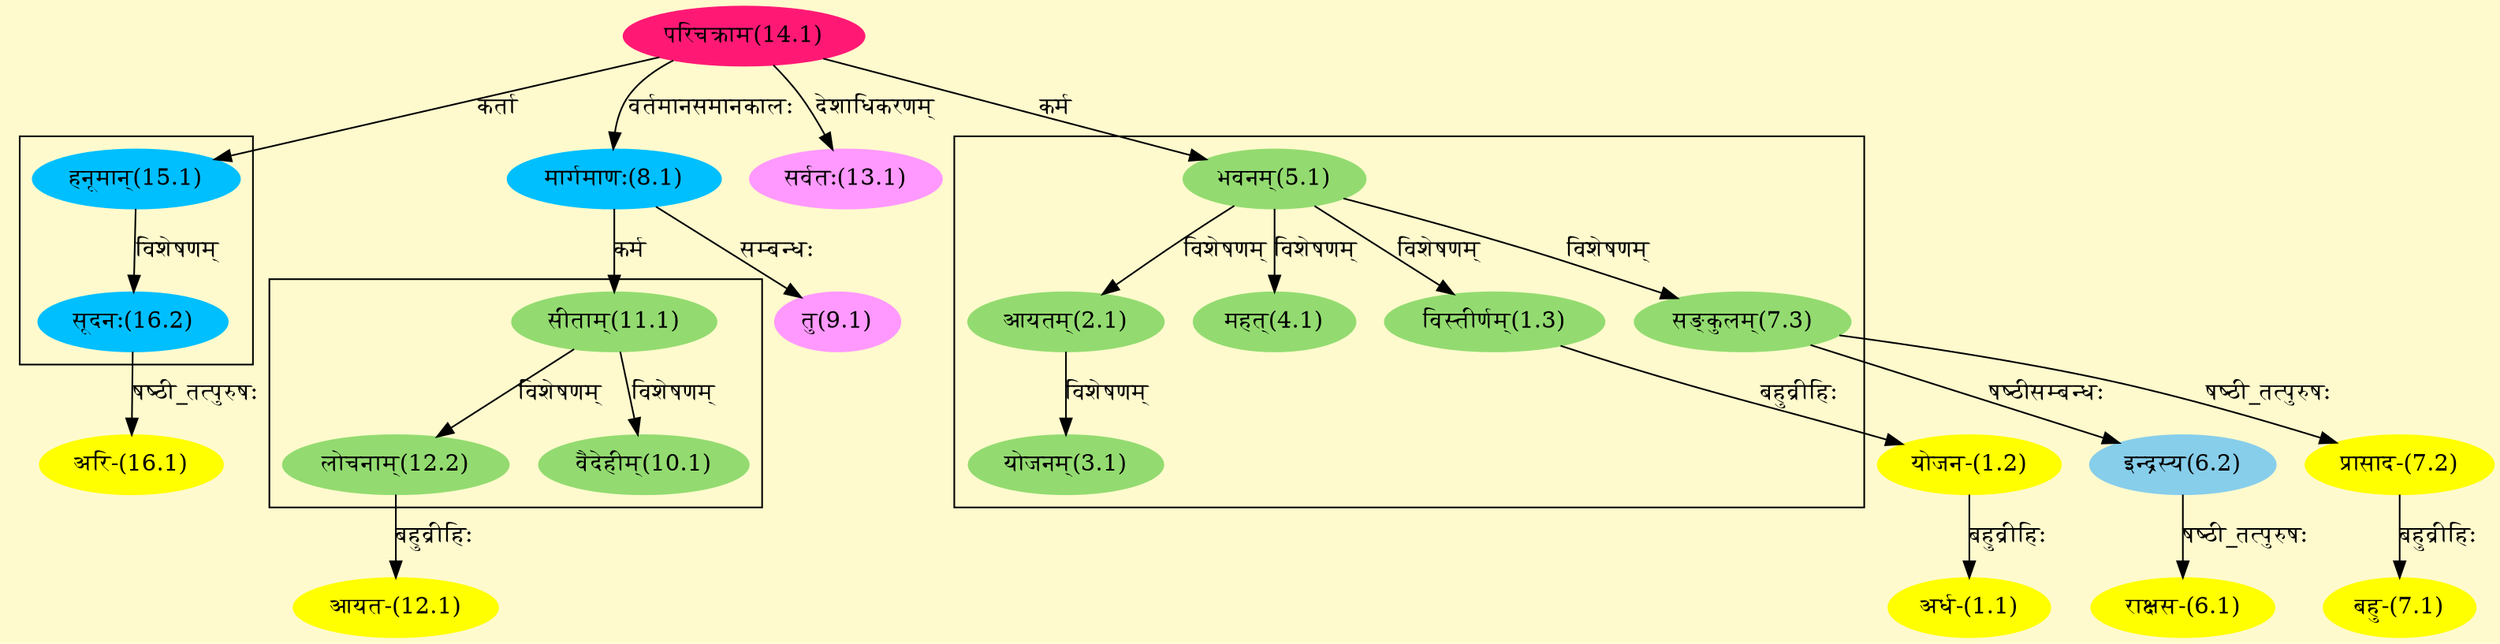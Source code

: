 digraph G{
rankdir=BT;
 compound=true;
 bgcolor="lemonchiffon1";

subgraph cluster_1{
Node1_3 [style=filled, color="#93DB70" label = "विस्तीर्णम्(1.3)"]
Node5_1 [style=filled, color="#93DB70" label = "भवनम्(5.1)"]
Node2_1 [style=filled, color="#93DB70" label = "आयतम्(2.1)"]
Node3_1 [style=filled, color="#93DB70" label = "योजनम्(3.1)"]
Node4_1 [style=filled, color="#93DB70" label = "महत्(4.1)"]
Node7_3 [style=filled, color="#93DB70" label = "सङ्कुलम्(7.3)"]

}

subgraph cluster_2{
Node10_1 [style=filled, color="#93DB70" label = "वैदेहीम्(10.1)"]
Node11_1 [style=filled, color="#93DB70" label = "सीताम्(11.1)"]
Node12_2 [style=filled, color="#93DB70" label = "लोचनाम्(12.2)"]

}

subgraph cluster_3{
Node16_2 [style=filled, color="#00BFFF" label = "सूदनः(16.2)"]
Node15_1 [style=filled, color="#00BFFF" label = "हनूमान्(15.1)"]

}
Node1_1 [style=filled, color="#FFFF00" label = "अर्ध-(1.1)"]
Node1_2 [style=filled, color="#FFFF00" label = "योजन-(1.2)"]
Node1_3 [style=filled, color="#93DB70" label = "विस्तीर्णम्(1.3)"]
Node5_1 [style=filled, color="#93DB70" label = "भवनम्(5.1)"]
Node14_1 [style=filled, color="#FF1975" label = "परिचक्राम(14.1)"]
Node6_1 [style=filled, color="#FFFF00" label = "राक्षस-(6.1)"]
Node6_2 [style=filled, color="#87CEEB" label = "इन्द्रस्य(6.2)"]
Node7_3 [style=filled, color="#93DB70" label = "सङ्कुलम्(7.3)"]
Node7_1 [style=filled, color="#FFFF00" label = "बहु-(7.1)"]
Node7_2 [style=filled, color="#FFFF00" label = "प्रासाद-(7.2)"]
Node8_1 [style=filled, color="#00BFFF" label = "मार्गमाणः(8.1)"]
Node9_1 [style=filled, color="#FF99FF" label = "तु(9.1)"]
Node11_1 [style=filled, color="#93DB70" label = "सीताम्(11.1)"]
Node12_1 [style=filled, color="#FFFF00" label = "आयत-(12.1)"]
Node12_2 [style=filled, color="#93DB70" label = "लोचनाम्(12.2)"]
Node13_1 [style=filled, color="#FF99FF" label = "सर्वतः(13.1)"]
Node [style=filled, color="" label = "()"]
Node15_1 [style=filled, color="#00BFFF" label = "हनूमान्(15.1)"]
Node16_1 [style=filled, color="#FFFF00" label = "अरि-(16.1)"]
Node16_2 [style=filled, color="#00BFFF" label = "सूदनः(16.2)"]
/* Start of Relations section */

Node1_1 -> Node1_2 [  label="बहुव्रीहिः"  dir="back" ]
Node1_2 -> Node1_3 [  label="बहुव्रीहिः"  dir="back" ]
Node1_3 -> Node5_1 [  label="विशेषणम्"  dir="back" ]
Node2_1 -> Node5_1 [  label="विशेषणम्"  dir="back" ]
Node3_1 -> Node2_1 [  label="विशेषणम्"  dir="back" ]
Node4_1 -> Node5_1 [  label="विशेषणम्"  dir="back" ]
Node5_1 -> Node14_1 [  label="कर्म"  dir="back" ]
Node6_1 -> Node6_2 [  label="षष्ठी_तत्पुरुषः"  dir="back" ]
Node6_2 -> Node7_3 [  label="षष्ठीसम्बन्धः"  dir="back" ]
Node7_1 -> Node7_2 [  label="बहुव्रीहिः"  dir="back" ]
Node7_2 -> Node7_3 [  label="षष्ठी_तत्पुरुषः"  dir="back" ]
Node7_3 -> Node5_1 [  label="विशेषणम्"  dir="back" ]
Node8_1 -> Node14_1 [  label="वर्तमानसमानकालः"  dir="back" ]
Node9_1 -> Node8_1 [  label="सम्बन्धः"  dir="back" ]
Node10_1 -> Node11_1 [  label="विशेषणम्"  dir="back" ]
Node11_1 -> Node8_1 [  label="कर्म"  dir="back" ]
Node12_1 -> Node12_2 [  label="बहुव्रीहिः"  dir="back" ]
Node12_2 -> Node11_1 [  label="विशेषणम्"  dir="back" ]
Node13_1 -> Node14_1 [  label="देशाधिकरणम्"  dir="back" ]
Node15_1 -> Node14_1 [  label="कर्ता"  dir="back" ]
Node16_1 -> Node16_2 [  label="षष्ठी_तत्पुरुषः"  dir="back" ]
Node16_2 -> Node15_1 [  label="विशेषणम्"  dir="back" ]
}
